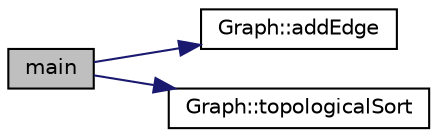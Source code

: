 digraph "main"
{
  edge [fontname="Helvetica",fontsize="10",labelfontname="Helvetica",labelfontsize="10"];
  node [fontname="Helvetica",fontsize="10",shape=record];
  rankdir="LR";
  Node1 [label="main",height=0.2,width=0.4,color="black", fillcolor="grey75", style="filled", fontcolor="black"];
  Node1 -> Node2 [color="midnightblue",fontsize="10",style="solid",fontname="Helvetica"];
  Node2 [label="Graph::addEdge",height=0.2,width=0.4,color="black", fillcolor="white", style="filled",URL="$classGraph.html#a8a3b5afce00f9d260b01c188fbe73f53"];
  Node1 -> Node3 [color="midnightblue",fontsize="10",style="solid",fontname="Helvetica"];
  Node3 [label="Graph::topologicalSort",height=0.2,width=0.4,color="black", fillcolor="white", style="filled",URL="$classGraph.html#ab8f36e0bbf0622c08b1e0774982eb1fb"];
}
